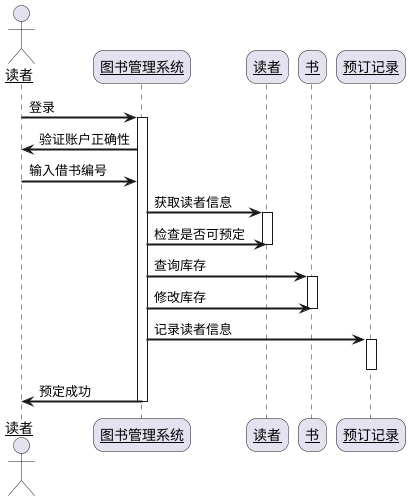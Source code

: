 @startuml
skinparam sequenceArrowThickness 2
skinparam roundcorner 20
skinparam maxmessagesize 60
skinparam sequenceParticipant underline

actor 读者
participant "图书管理系统" as A
participant "读者" as B
participant "书" as C
participant "预订记录" as D

读者 -> A: 登录
activate A
A->读者:验证账户正确性
读者 -> A: 输入借书编号
A -> B: 获取读者信息
activate B
A -> B: 检查是否可预定
deactivate B
A -> C: 查询库存
activate C
A -> C: 修改库存
deactivate C
A -> D: 记录读者信息
activate D
deactivate D
A -> 读者: 预定成功
deactivate A
@enduml
